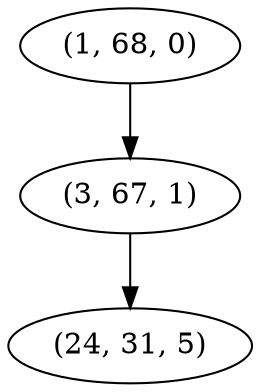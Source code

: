 digraph tree {
    "(1, 68, 0)";
    "(3, 67, 1)";
    "(24, 31, 5)";
    "(1, 68, 0)" -> "(3, 67, 1)";
    "(3, 67, 1)" -> "(24, 31, 5)";
}
